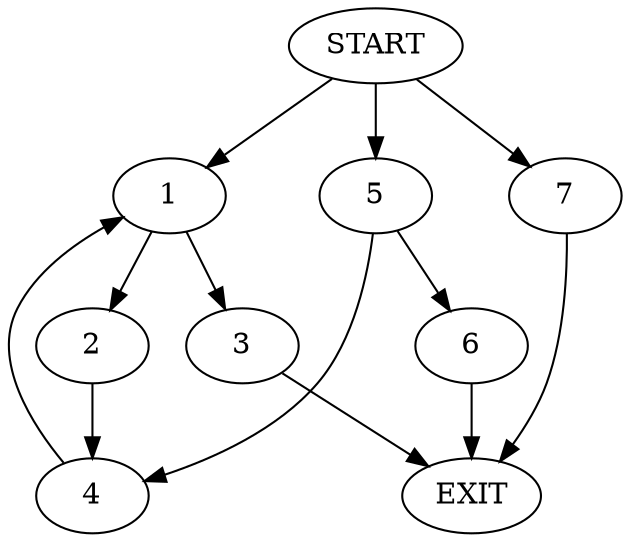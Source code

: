 digraph {
0 [label="START"]
8 [label="EXIT"]
0 -> 1
1 -> 2
1 -> 3
2 -> 4
3 -> 8
4 -> 1
0 -> 5
5 -> 6
5 -> 4
6 -> 8
0 -> 7
7 -> 8
}

